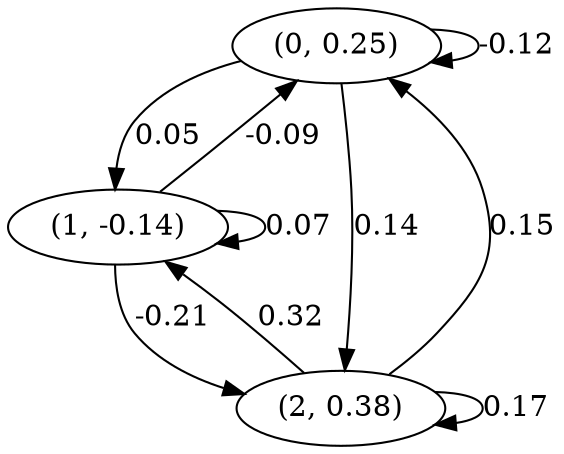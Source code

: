 digraph {
    0 [ label = "(0, 0.25)" ]
    1 [ label = "(1, -0.14)" ]
    2 [ label = "(2, 0.38)" ]
    0 -> 0 [ label = "-0.12" ]
    1 -> 1 [ label = "0.07" ]
    2 -> 2 [ label = "0.17" ]
    1 -> 0 [ label = "-0.09" ]
    2 -> 0 [ label = "0.15" ]
    0 -> 1 [ label = "0.05" ]
    2 -> 1 [ label = "0.32" ]
    0 -> 2 [ label = "0.14" ]
    1 -> 2 [ label = "-0.21" ]
}

